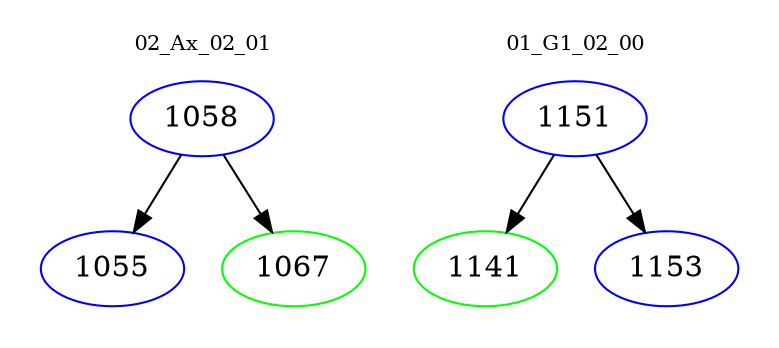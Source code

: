 digraph{
subgraph cluster_0 {
color = white
label = "02_Ax_02_01";
fontsize=10;
T0_1058 [label="1058", color="blue"]
T0_1058 -> T0_1055 [color="black"]
T0_1055 [label="1055", color="blue"]
T0_1058 -> T0_1067 [color="black"]
T0_1067 [label="1067", color="green"]
}
subgraph cluster_1 {
color = white
label = "01_G1_02_00";
fontsize=10;
T1_1151 [label="1151", color="blue"]
T1_1151 -> T1_1141 [color="black"]
T1_1141 [label="1141", color="green"]
T1_1151 -> T1_1153 [color="black"]
T1_1153 [label="1153", color="blue"]
}
}
